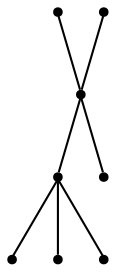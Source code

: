 graph {
  node [shape=point,comment="{\"directed\":false,\"doi\":\"10.1007/978-3-540-31843-9_29\",\"figure\":\"4 (3)\"}"]

  v0 [pos="1050.695437409157,667.8750514984131"]
  v1 [pos="837.405777616279,821.3749726613363"]
  v2 [pos="898.4171239098837,744.125000635783"]
  v3 [pos="944.1756177325582,667.8750514984131"]
  v4 [pos="852.9086664244186,667.8750514984131"]
  v5 [pos="899.4173169513081,666.1249955495199"]
  v6 [pos="776.6444676598837,744.125000635783"]
  v7 [pos="669.8746116460757,744.1250006357828"]

  v0 -- v1 [id="-1",pos="1050.695437409157,667.8750514984131 1047.8282703488371,674.1292476654053 1046.0445675872093,677.7500311533611 1044.2775890261628,681.375010808309 1036.2761082848838,697.7166652679443 1028.020394258721,713.9499823252361 1019.0520257994186,729.7875881195068 1007.4040334302325,749.9708970387777 995.0351199127907,770.2374935150146 975.2522347383721,783.4250291188558 955.5819040697675,796.9708919525146 929.7812954215116,802.5875250498455 906.8311773255814,807.733424504598 883.906113735465,812.5874996185303 860.7142896075582,816.5999253590902 837.405777616279,821.3749726613363"]
  v7 -- v1 [id="-2",pos="669.8746116460757,744.1250006357828 837.405777616279,821.3749726613363 837.405777616279,821.3749726613363 837.405777616279,821.3749726613363"]
  v2 -- v3 [id="-3",pos="898.4171239098837,744.125000635783 944.1756177325582,667.8750514984131 944.1756177325582,667.8750514984131 944.1756177325582,667.8750514984131"]
  v2 -- v4 [id="-10",pos="898.4171239098837,744.125000635783 852.9086664244186,667.8750514984131 852.9086664244186,667.8750514984131 852.9086664244186,667.8750514984131"]
  v2 -- v5 [id="-11",pos="898.4171239098837,744.125000635783 899.4173169513081,666.1249955495199 899.4173169513081,666.1249955495199 899.4173169513081,666.1249955495199"]
  v1 -- v2 [id="-12",pos="837.405777616279,821.3749726613363 898.4171239098837,744.125000635783 898.4171239098837,744.125000635783 898.4171239098837,744.125000635783"]
  v1 -- v6 [id="-13",pos="837.405777616279,821.3749726613363 776.6444676598837,744.125000635783 776.6444676598837,744.125000635783 776.6444676598837,744.125000635783"]
}